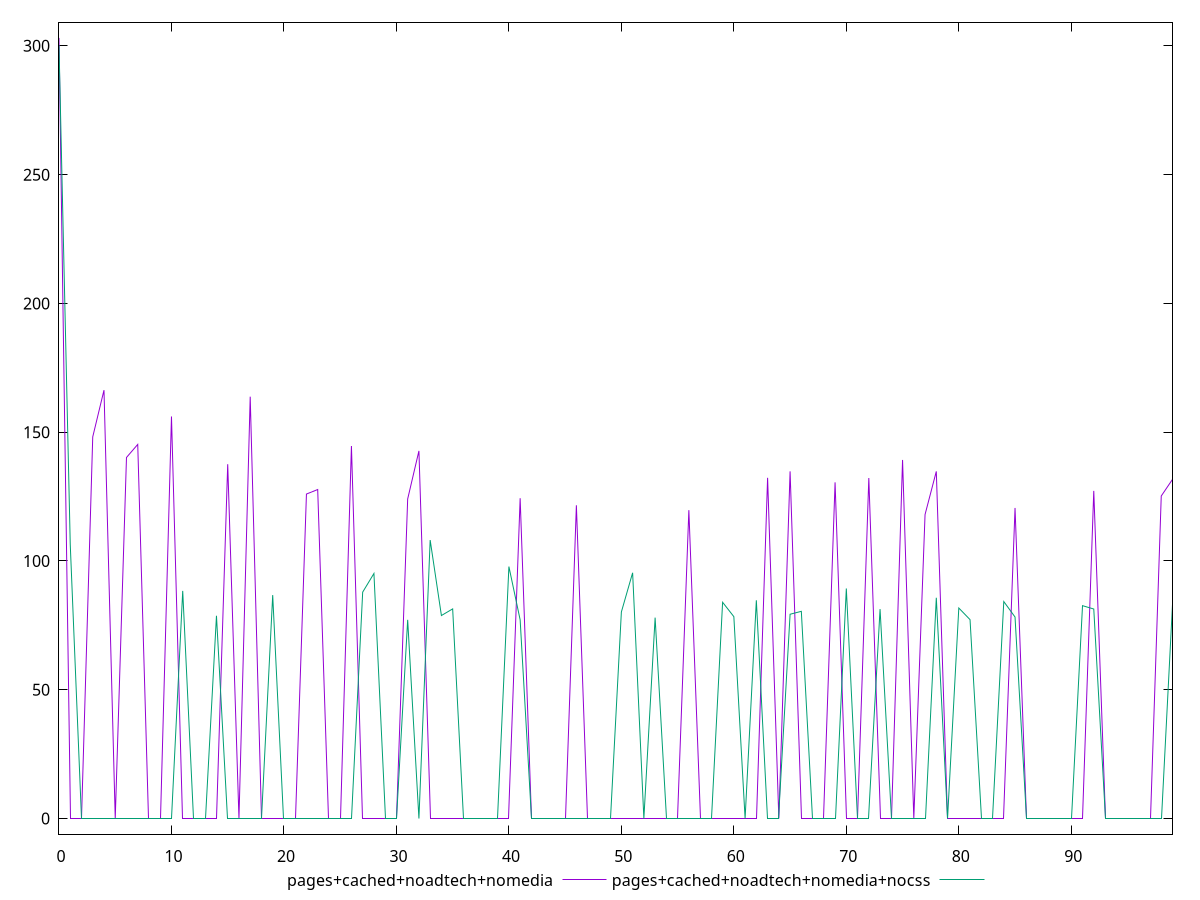 reset

$pagesCachedNoadtechNomedia <<EOF
0 303.088
1 0
2 0
3 148.18499994277954
4 166.32200002670288
5 0
6 140.18300008773804
7 145.25400018692017
8 0
9 0
10 156.110999584198
11 0
12 0
13 0
14 0
15 137.5770001411438
16 0
17 163.7979998588562
18 0
19 0
20 0
21 0
22 125.98099994659424
23 127.73999977111816
24 0
25 0
26 144.63700008392334
27 0
28 0
29 0
30 0
31 124.07299947738647
32 142.73600006103516
33 0
34 0
35 0
36 0
37 0
38 0
39 0
40 0
41 124.36600017547607
42 0
43 0
44 0
45 0
46 121.60900020599365
47 0
48 0
49 0
50 0
51 0
52 0
53 0
54 0
55 0
56 119.73899984359741
57 0
58 0
59 0
60 0
61 0
62 0
63 132.29299974441528
64 0
65 134.8090000152588
66 0
67 0
68 0
69 130.5130000114441
70 0
71 0
72 132.19799995422363
73 0
74 0
75 139.22399997711182
76 0
77 118.03000020980835
78 134.78200006484985
79 0
80 0
81 0
82 0
83 0
84 0
85 120.59400033950806
86 0
87 0
88 0
89 0
90 0
91 0
92 127.22200059890747
93 0
94 0
95 0
96 0
97 0
98 125.22500038146973
99 131.68399953842163
EOF

$pagesCachedNoadtechNomediaNocss <<EOF
0 300.202
1 106.4559998512268
2 0
3 0
4 0
5 0
6 0
7 0
8 0
9 0
10 0
11 88.38100004196167
12 0
13 0
14 78.73000049591064
15 0
16 0
17 0
18 0
19 86.74499988555908
20 0
21 0
22 0
23 0
24 0
25 0
26 0
27 87.89900016784668
28 95.14300012588501
29 0
30 0
31 77.15000009536743
32 0
33 108.11800003051758
34 78.81500053405762
35 81.39100074768066
36 0
37 0
38 0
39 0
40 97.82499980926514
41 77.14200019836426
42 0
43 0
44 0
45 0
46 0
47 0
48 0
49 0
50 80.19299983978271
51 95.41700029373169
52 0
53 78.00700044631958
54 0
55 0
56 0
57 0
58 0
59 83.96499967575073
60 78.385000705719
61 0
62 84.72200059890747
63 0
64 0
65 79.31700038909912
66 80.44099998474121
67 0
68 0
69 0
70 89.31500005722046
71 0
72 0
73 81.30499982833862
74 0
75 0
76 0
77 0
78 85.7170000076294
79 0
80 81.73099994659424
81 77.21999979019165
82 0
83 0
84 84.24599981307983
85 78.2339997291565
86 0
87 0
88 0
89 0
90 0
91 82.64699935913086
92 81.34100008010864
93 0
94 0
95 0
96 0
97 0
98 0
99 83.11299991607666
EOF

set key outside below
set xrange [0:99]
set yrange [-6.0617600000000005:309.14976]
set trange [-6.0617600000000005:309.14976]
set terminal svg size 640, 520 enhanced background rgb 'white'
set output "report_00016_2021-02-10T13-31-48.338Z/uses-rel-preconnect/comparison/line/3_vs_4.svg"

plot $pagesCachedNoadtechNomedia title "pages+cached+noadtech+nomedia" with line, \
     $pagesCachedNoadtechNomediaNocss title "pages+cached+noadtech+nomedia+nocss" with line

reset
